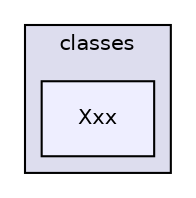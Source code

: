 digraph G {
  compound=true
  node [ fontsize=10, fontname="Helvetica"];
  edge [ labelfontsize=9, labelfontname="Helvetica"];
  subgraph clusterdir_e91ae33d84bf7b9c8b7506bae7bb7a90 {
    graph [ bgcolor="#ddddee", pencolor="black", label="classes" fontname="Helvetica", fontsize=10, URL="dir_e91ae33d84bf7b9c8b7506bae7bb7a90.html"]
  dir_9ef0d6a382e0e5331d6d99601c39f23c [shape=box, label="Xxx", style="filled", fillcolor="#eeeeff", pencolor="black", URL="dir_9ef0d6a382e0e5331d6d99601c39f23c.html"];
  }
}
